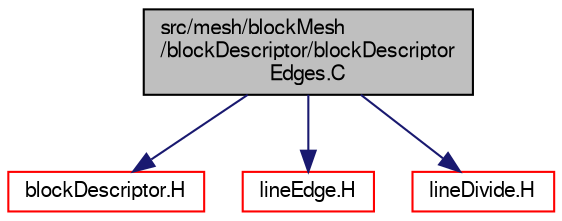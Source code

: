 digraph "src/mesh/blockMesh/blockDescriptor/blockDescriptorEdges.C"
{
  bgcolor="transparent";
  edge [fontname="FreeSans",fontsize="10",labelfontname="FreeSans",labelfontsize="10"];
  node [fontname="FreeSans",fontsize="10",shape=record];
  Node0 [label="src/mesh/blockMesh\l/blockDescriptor/blockDescriptor\lEdges.C",height=0.2,width=0.4,color="black", fillcolor="grey75", style="filled", fontcolor="black"];
  Node0 -> Node1 [color="midnightblue",fontsize="10",style="solid",fontname="FreeSans"];
  Node1 [label="blockDescriptor.H",height=0.2,width=0.4,color="red",URL="$a06995.html"];
  Node0 -> Node160 [color="midnightblue",fontsize="10",style="solid",fontname="FreeSans"];
  Node160 [label="lineEdge.H",height=0.2,width=0.4,color="red",URL="$a07064.html"];
  Node0 -> Node161 [color="midnightblue",fontsize="10",style="solid",fontname="FreeSans"];
  Node161 [label="lineDivide.H",height=0.2,width=0.4,color="red",URL="$a07058.html"];
}
